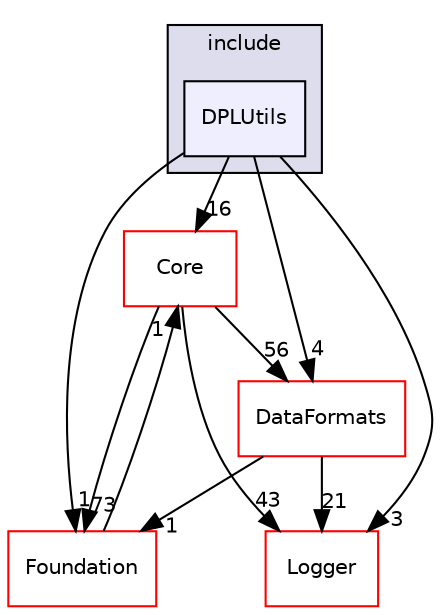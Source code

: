 digraph "/home/travis/build/AliceO2Group/AliceO2/Framework/Utils/include/DPLUtils" {
  bgcolor=transparent;
  compound=true
  node [ fontsize="10", fontname="Helvetica"];
  edge [ labelfontsize="10", labelfontname="Helvetica"];
  subgraph clusterdir_de9651cf711cd4bea71a7a8d6bfef94c {
    graph [ bgcolor="#ddddee", pencolor="black", label="include" fontname="Helvetica", fontsize="10", URL="dir_de9651cf711cd4bea71a7a8d6bfef94c.html"]
  dir_7aebe22961b46cd8502bbaccf48f2fdd [shape=box, label="DPLUtils", style="filled", fillcolor="#eeeeff", pencolor="black", URL="dir_7aebe22961b46cd8502bbaccf48f2fdd.html"];
  }
  dir_9f165b2481dacfe69aa54d326bd5cd47 [shape=box label="Core" color="red" URL="dir_9f165b2481dacfe69aa54d326bd5cd47.html"];
  dir_5d813cdce1e9826318f2aba62999ca51 [shape=box label="Foundation" color="red" URL="dir_5d813cdce1e9826318f2aba62999ca51.html"];
  dir_ab5a80d4bd40f73f0851d5ff6a022779 [shape=box label="Logger" color="red" URL="dir_ab5a80d4bd40f73f0851d5ff6a022779.html"];
  dir_2171f7ec022c5423887b07c69b2f5b48 [shape=box label="DataFormats" color="red" URL="dir_2171f7ec022c5423887b07c69b2f5b48.html"];
  dir_9f165b2481dacfe69aa54d326bd5cd47->dir_5d813cdce1e9826318f2aba62999ca51 [headlabel="73", labeldistance=1.5 headhref="dir_000740_000745.html"];
  dir_9f165b2481dacfe69aa54d326bd5cd47->dir_ab5a80d4bd40f73f0851d5ff6a022779 [headlabel="43", labeldistance=1.5 headhref="dir_000740_000750.html"];
  dir_9f165b2481dacfe69aa54d326bd5cd47->dir_2171f7ec022c5423887b07c69b2f5b48 [headlabel="56", labeldistance=1.5 headhref="dir_000740_000090.html"];
  dir_5d813cdce1e9826318f2aba62999ca51->dir_9f165b2481dacfe69aa54d326bd5cd47 [headlabel="1", labeldistance=1.5 headhref="dir_000745_000740.html"];
  dir_7aebe22961b46cd8502bbaccf48f2fdd->dir_9f165b2481dacfe69aa54d326bd5cd47 [headlabel="16", labeldistance=1.5 headhref="dir_000066_000740.html"];
  dir_7aebe22961b46cd8502bbaccf48f2fdd->dir_5d813cdce1e9826318f2aba62999ca51 [headlabel="1", labeldistance=1.5 headhref="dir_000066_000745.html"];
  dir_7aebe22961b46cd8502bbaccf48f2fdd->dir_ab5a80d4bd40f73f0851d5ff6a022779 [headlabel="3", labeldistance=1.5 headhref="dir_000066_000750.html"];
  dir_7aebe22961b46cd8502bbaccf48f2fdd->dir_2171f7ec022c5423887b07c69b2f5b48 [headlabel="4", labeldistance=1.5 headhref="dir_000066_000090.html"];
  dir_2171f7ec022c5423887b07c69b2f5b48->dir_5d813cdce1e9826318f2aba62999ca51 [headlabel="1", labeldistance=1.5 headhref="dir_000090_000745.html"];
  dir_2171f7ec022c5423887b07c69b2f5b48->dir_ab5a80d4bd40f73f0851d5ff6a022779 [headlabel="21", labeldistance=1.5 headhref="dir_000090_000750.html"];
}
